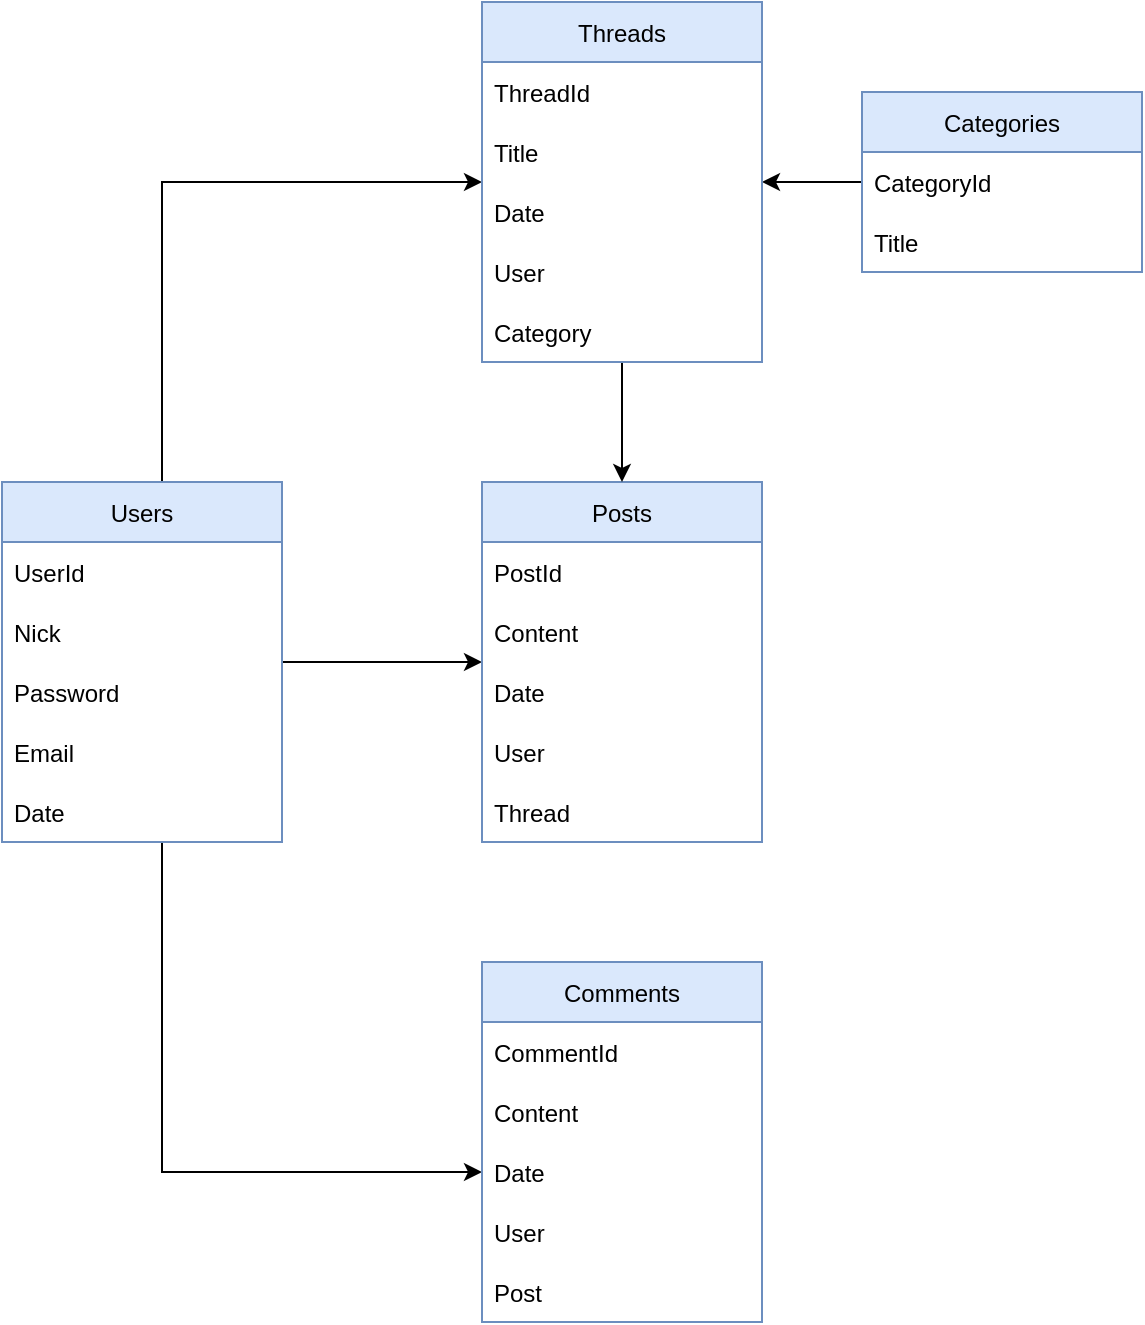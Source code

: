 <mxfile version="20.5.1" type="device"><diagram id="AZtE9wS_eF9Ng49W-Mbh" name="Strona-1"><mxGraphModel dx="1422" dy="780" grid="1" gridSize="10" guides="1" tooltips="1" connect="1" arrows="1" fold="1" page="1" pageScale="1" pageWidth="827" pageHeight="1169" math="0" shadow="0"><root><mxCell id="0"/><mxCell id="1" parent="0"/><mxCell id="jj-OePSZeIah4tBUHXpL-40" style="edgeStyle=orthogonalEdgeStyle;rounded=0;orthogonalLoop=1;jettySize=auto;html=1;" edge="1" parent="1" source="jj-OePSZeIah4tBUHXpL-1" target="jj-OePSZeIah4tBUHXpL-19"><mxGeometry relative="1" as="geometry"><Array as="points"><mxPoint x="240" y="130"/></Array></mxGeometry></mxCell><mxCell id="jj-OePSZeIah4tBUHXpL-41" style="edgeStyle=orthogonalEdgeStyle;rounded=0;orthogonalLoop=1;jettySize=auto;html=1;" edge="1" parent="1" source="jj-OePSZeIah4tBUHXpL-1" target="jj-OePSZeIah4tBUHXpL-6"><mxGeometry relative="1" as="geometry"><Array as="points"><mxPoint x="370" y="370"/><mxPoint x="370" y="370"/></Array></mxGeometry></mxCell><mxCell id="jj-OePSZeIah4tBUHXpL-42" style="edgeStyle=orthogonalEdgeStyle;rounded=0;orthogonalLoop=1;jettySize=auto;html=1;entryX=0;entryY=0.5;entryDx=0;entryDy=0;" edge="1" parent="1" source="jj-OePSZeIah4tBUHXpL-1" target="jj-OePSZeIah4tBUHXpL-30"><mxGeometry relative="1" as="geometry"><Array as="points"><mxPoint x="240" y="625"/></Array></mxGeometry></mxCell><mxCell id="jj-OePSZeIah4tBUHXpL-1" value="Users" style="swimlane;fontStyle=0;childLayout=stackLayout;horizontal=1;startSize=30;horizontalStack=0;resizeParent=1;resizeParentMax=0;resizeLast=0;collapsible=1;marginBottom=0;fillColor=#dae8fc;strokeColor=#6c8ebf;" vertex="1" parent="1"><mxGeometry x="160" y="280" width="140" height="180" as="geometry"/></mxCell><mxCell id="jj-OePSZeIah4tBUHXpL-2" value="UserId" style="text;strokeColor=none;fillColor=none;align=left;verticalAlign=middle;spacingLeft=4;spacingRight=4;overflow=hidden;points=[[0,0.5],[1,0.5]];portConstraint=eastwest;rotatable=0;" vertex="1" parent="jj-OePSZeIah4tBUHXpL-1"><mxGeometry y="30" width="140" height="30" as="geometry"/></mxCell><mxCell id="jj-OePSZeIah4tBUHXpL-3" value="Nick    " style="text;strokeColor=none;fillColor=none;align=left;verticalAlign=middle;spacingLeft=4;spacingRight=4;overflow=hidden;points=[[0,0.5],[1,0.5]];portConstraint=eastwest;rotatable=0;" vertex="1" parent="jj-OePSZeIah4tBUHXpL-1"><mxGeometry y="60" width="140" height="30" as="geometry"/></mxCell><mxCell id="jj-OePSZeIah4tBUHXpL-4" value="Password" style="text;strokeColor=none;fillColor=none;align=left;verticalAlign=middle;spacingLeft=4;spacingRight=4;overflow=hidden;points=[[0,0.5],[1,0.5]];portConstraint=eastwest;rotatable=0;" vertex="1" parent="jj-OePSZeIah4tBUHXpL-1"><mxGeometry y="90" width="140" height="30" as="geometry"/></mxCell><mxCell id="jj-OePSZeIah4tBUHXpL-18" value="Email" style="text;strokeColor=none;fillColor=none;align=left;verticalAlign=middle;spacingLeft=4;spacingRight=4;overflow=hidden;points=[[0,0.5],[1,0.5]];portConstraint=eastwest;rotatable=0;" vertex="1" parent="jj-OePSZeIah4tBUHXpL-1"><mxGeometry y="120" width="140" height="30" as="geometry"/></mxCell><mxCell id="jj-OePSZeIah4tBUHXpL-27" value="Date" style="text;strokeColor=none;fillColor=none;align=left;verticalAlign=middle;spacingLeft=4;spacingRight=4;overflow=hidden;points=[[0,0.5],[1,0.5]];portConstraint=eastwest;rotatable=0;" vertex="1" parent="jj-OePSZeIah4tBUHXpL-1"><mxGeometry y="150" width="140" height="30" as="geometry"/></mxCell><mxCell id="jj-OePSZeIah4tBUHXpL-6" value="Posts" style="swimlane;fontStyle=0;childLayout=stackLayout;horizontal=1;startSize=30;horizontalStack=0;resizeParent=1;resizeParentMax=0;resizeLast=0;collapsible=1;marginBottom=0;fillColor=#dae8fc;strokeColor=#6c8ebf;" vertex="1" parent="1"><mxGeometry x="400" y="280" width="140" height="180" as="geometry"/></mxCell><mxCell id="jj-OePSZeIah4tBUHXpL-7" value="PostId" style="text;strokeColor=none;fillColor=none;align=left;verticalAlign=middle;spacingLeft=4;spacingRight=4;overflow=hidden;points=[[0,0.5],[1,0.5]];portConstraint=eastwest;rotatable=0;" vertex="1" parent="jj-OePSZeIah4tBUHXpL-6"><mxGeometry y="30" width="140" height="30" as="geometry"/></mxCell><mxCell id="jj-OePSZeIah4tBUHXpL-9" value="Content" style="text;strokeColor=none;fillColor=none;align=left;verticalAlign=middle;spacingLeft=4;spacingRight=4;overflow=hidden;points=[[0,0.5],[1,0.5]];portConstraint=eastwest;rotatable=0;" vertex="1" parent="jj-OePSZeIah4tBUHXpL-6"><mxGeometry y="60" width="140" height="30" as="geometry"/></mxCell><mxCell id="jj-OePSZeIah4tBUHXpL-29" value="Date" style="text;strokeColor=none;fillColor=none;align=left;verticalAlign=middle;spacingLeft=4;spacingRight=4;overflow=hidden;points=[[0,0.5],[1,0.5]];portConstraint=eastwest;rotatable=0;" vertex="1" parent="jj-OePSZeIah4tBUHXpL-6"><mxGeometry y="90" width="140" height="30" as="geometry"/></mxCell><mxCell id="jj-OePSZeIah4tBUHXpL-26" value="User" style="text;strokeColor=none;fillColor=none;align=left;verticalAlign=middle;spacingLeft=4;spacingRight=4;overflow=hidden;points=[[0,0.5],[1,0.5]];portConstraint=eastwest;rotatable=0;" vertex="1" parent="jj-OePSZeIah4tBUHXpL-6"><mxGeometry y="120" width="140" height="30" as="geometry"/></mxCell><mxCell id="jj-OePSZeIah4tBUHXpL-43" value="Thread" style="text;strokeColor=none;fillColor=none;align=left;verticalAlign=middle;spacingLeft=4;spacingRight=4;overflow=hidden;points=[[0,0.5],[1,0.5]];portConstraint=eastwest;rotatable=0;" vertex="1" parent="jj-OePSZeIah4tBUHXpL-6"><mxGeometry y="150" width="140" height="30" as="geometry"/></mxCell><mxCell id="jj-OePSZeIah4tBUHXpL-10" value="Comments" style="swimlane;fontStyle=0;childLayout=stackLayout;horizontal=1;startSize=30;horizontalStack=0;resizeParent=1;resizeParentMax=0;resizeLast=0;collapsible=1;marginBottom=0;fillColor=#dae8fc;strokeColor=#6c8ebf;" vertex="1" parent="1"><mxGeometry x="400" y="520" width="140" height="180" as="geometry"/></mxCell><mxCell id="jj-OePSZeIah4tBUHXpL-11" value="CommentId" style="text;strokeColor=none;fillColor=none;align=left;verticalAlign=middle;spacingLeft=4;spacingRight=4;overflow=hidden;points=[[0,0.5],[1,0.5]];portConstraint=eastwest;rotatable=0;" vertex="1" parent="jj-OePSZeIah4tBUHXpL-10"><mxGeometry y="30" width="140" height="30" as="geometry"/></mxCell><mxCell id="jj-OePSZeIah4tBUHXpL-13" value="Content" style="text;strokeColor=none;fillColor=none;align=left;verticalAlign=middle;spacingLeft=4;spacingRight=4;overflow=hidden;points=[[0,0.5],[1,0.5]];portConstraint=eastwest;rotatable=0;" vertex="1" parent="jj-OePSZeIah4tBUHXpL-10"><mxGeometry y="60" width="140" height="30" as="geometry"/></mxCell><mxCell id="jj-OePSZeIah4tBUHXpL-30" value="Date" style="text;strokeColor=none;fillColor=none;align=left;verticalAlign=middle;spacingLeft=4;spacingRight=4;overflow=hidden;points=[[0,0.5],[1,0.5]];portConstraint=eastwest;rotatable=0;" vertex="1" parent="jj-OePSZeIah4tBUHXpL-10"><mxGeometry y="90" width="140" height="30" as="geometry"/></mxCell><mxCell id="jj-OePSZeIah4tBUHXpL-12" value="User" style="text;strokeColor=none;fillColor=none;align=left;verticalAlign=middle;spacingLeft=4;spacingRight=4;overflow=hidden;points=[[0,0.5],[1,0.5]];portConstraint=eastwest;rotatable=0;" vertex="1" parent="jj-OePSZeIah4tBUHXpL-10"><mxGeometry y="120" width="140" height="30" as="geometry"/></mxCell><mxCell id="jj-OePSZeIah4tBUHXpL-36" value="Post" style="text;strokeColor=none;fillColor=none;align=left;verticalAlign=middle;spacingLeft=4;spacingRight=4;overflow=hidden;points=[[0,0.5],[1,0.5]];portConstraint=eastwest;rotatable=0;" vertex="1" parent="jj-OePSZeIah4tBUHXpL-10"><mxGeometry y="150" width="140" height="30" as="geometry"/></mxCell><mxCell id="jj-OePSZeIah4tBUHXpL-38" style="edgeStyle=orthogonalEdgeStyle;rounded=0;orthogonalLoop=1;jettySize=auto;html=1;" edge="1" parent="1" source="jj-OePSZeIah4tBUHXpL-14" target="jj-OePSZeIah4tBUHXpL-19"><mxGeometry relative="1" as="geometry"/></mxCell><mxCell id="jj-OePSZeIah4tBUHXpL-14" value="Categories" style="swimlane;fontStyle=0;childLayout=stackLayout;horizontal=1;startSize=30;horizontalStack=0;resizeParent=1;resizeParentMax=0;resizeLast=0;collapsible=1;marginBottom=0;fillColor=#dae8fc;strokeColor=#6c8ebf;" vertex="1" parent="1"><mxGeometry x="590" y="85" width="140" height="90" as="geometry"/></mxCell><mxCell id="jj-OePSZeIah4tBUHXpL-15" value="CategoryId" style="text;strokeColor=none;fillColor=none;align=left;verticalAlign=middle;spacingLeft=4;spacingRight=4;overflow=hidden;points=[[0,0.5],[1,0.5]];portConstraint=eastwest;rotatable=0;" vertex="1" parent="jj-OePSZeIah4tBUHXpL-14"><mxGeometry y="30" width="140" height="30" as="geometry"/></mxCell><mxCell id="jj-OePSZeIah4tBUHXpL-16" value="Title" style="text;strokeColor=none;fillColor=none;align=left;verticalAlign=middle;spacingLeft=4;spacingRight=4;overflow=hidden;points=[[0,0.5],[1,0.5]];portConstraint=eastwest;rotatable=0;" vertex="1" parent="jj-OePSZeIah4tBUHXpL-14"><mxGeometry y="60" width="140" height="30" as="geometry"/></mxCell><mxCell id="jj-OePSZeIah4tBUHXpL-35" style="edgeStyle=orthogonalEdgeStyle;rounded=0;orthogonalLoop=1;jettySize=auto;html=1;" edge="1" parent="1" source="jj-OePSZeIah4tBUHXpL-19" target="jj-OePSZeIah4tBUHXpL-6"><mxGeometry relative="1" as="geometry"/></mxCell><mxCell id="jj-OePSZeIah4tBUHXpL-19" value="Threads" style="swimlane;fontStyle=0;childLayout=stackLayout;horizontal=1;startSize=30;horizontalStack=0;resizeParent=1;resizeParentMax=0;resizeLast=0;collapsible=1;marginBottom=0;fillColor=#dae8fc;strokeColor=#6c8ebf;" vertex="1" parent="1"><mxGeometry x="400" y="40" width="140" height="180" as="geometry"/></mxCell><mxCell id="jj-OePSZeIah4tBUHXpL-20" value="ThreadId" style="text;strokeColor=none;fillColor=none;align=left;verticalAlign=middle;spacingLeft=4;spacingRight=4;overflow=hidden;points=[[0,0.5],[1,0.5]];portConstraint=eastwest;rotatable=0;" vertex="1" parent="jj-OePSZeIah4tBUHXpL-19"><mxGeometry y="30" width="140" height="30" as="geometry"/></mxCell><mxCell id="jj-OePSZeIah4tBUHXpL-21" value="Title" style="text;strokeColor=none;fillColor=none;align=left;verticalAlign=middle;spacingLeft=4;spacingRight=4;overflow=hidden;points=[[0,0.5],[1,0.5]];portConstraint=eastwest;rotatable=0;" vertex="1" parent="jj-OePSZeIah4tBUHXpL-19"><mxGeometry y="60" width="140" height="30" as="geometry"/></mxCell><mxCell id="jj-OePSZeIah4tBUHXpL-28" value="Date" style="text;strokeColor=none;fillColor=none;align=left;verticalAlign=middle;spacingLeft=4;spacingRight=4;overflow=hidden;points=[[0,0.5],[1,0.5]];portConstraint=eastwest;rotatable=0;" vertex="1" parent="jj-OePSZeIah4tBUHXpL-19"><mxGeometry y="90" width="140" height="30" as="geometry"/></mxCell><mxCell id="jj-OePSZeIah4tBUHXpL-22" value="User" style="text;strokeColor=none;fillColor=none;align=left;verticalAlign=middle;spacingLeft=4;spacingRight=4;overflow=hidden;points=[[0,0.5],[1,0.5]];portConstraint=eastwest;rotatable=0;" vertex="1" parent="jj-OePSZeIah4tBUHXpL-19"><mxGeometry y="120" width="140" height="30" as="geometry"/></mxCell><mxCell id="jj-OePSZeIah4tBUHXpL-25" value="Category" style="text;strokeColor=none;fillColor=none;align=left;verticalAlign=middle;spacingLeft=4;spacingRight=4;overflow=hidden;points=[[0,0.5],[1,0.5]];portConstraint=eastwest;rotatable=0;" vertex="1" parent="jj-OePSZeIah4tBUHXpL-19"><mxGeometry y="150" width="140" height="30" as="geometry"/></mxCell></root></mxGraphModel></diagram></mxfile>
